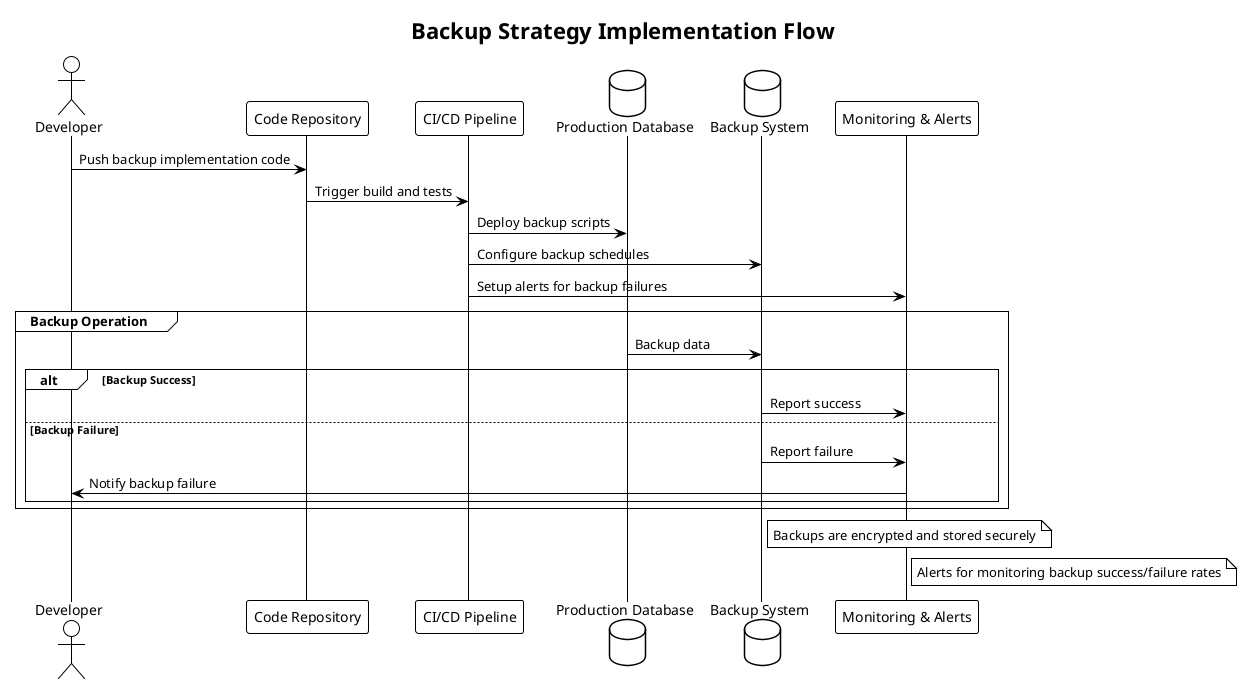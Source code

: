 @startuml
!theme plain

title Backup Strategy Implementation Flow

actor "Developer" as dev
participant "Code Repository" as repo
participant "CI/CD Pipeline" as cicd
database "Production Database" as prodDb
database "Backup System" as backupSys
participant "Monitoring & Alerts" as monitor

dev -> repo : Push backup implementation code
repo -> cicd : Trigger build and tests
cicd -> prodDb : Deploy backup scripts
cicd -> backupSys : Configure backup schedules
cicd -> monitor : Setup alerts for backup failures

group Backup Operation
    prodDb -> backupSys : Backup data
    alt Backup Success
        backupSys -> monitor : Report success
    else Backup Failure
        backupSys -> monitor : Report failure
        monitor -> dev : Notify backup failure
    end
end

note right of backupSys : Backups are encrypted and stored securely
note right of monitor : Alerts for monitoring backup success/failure rates

@enduml